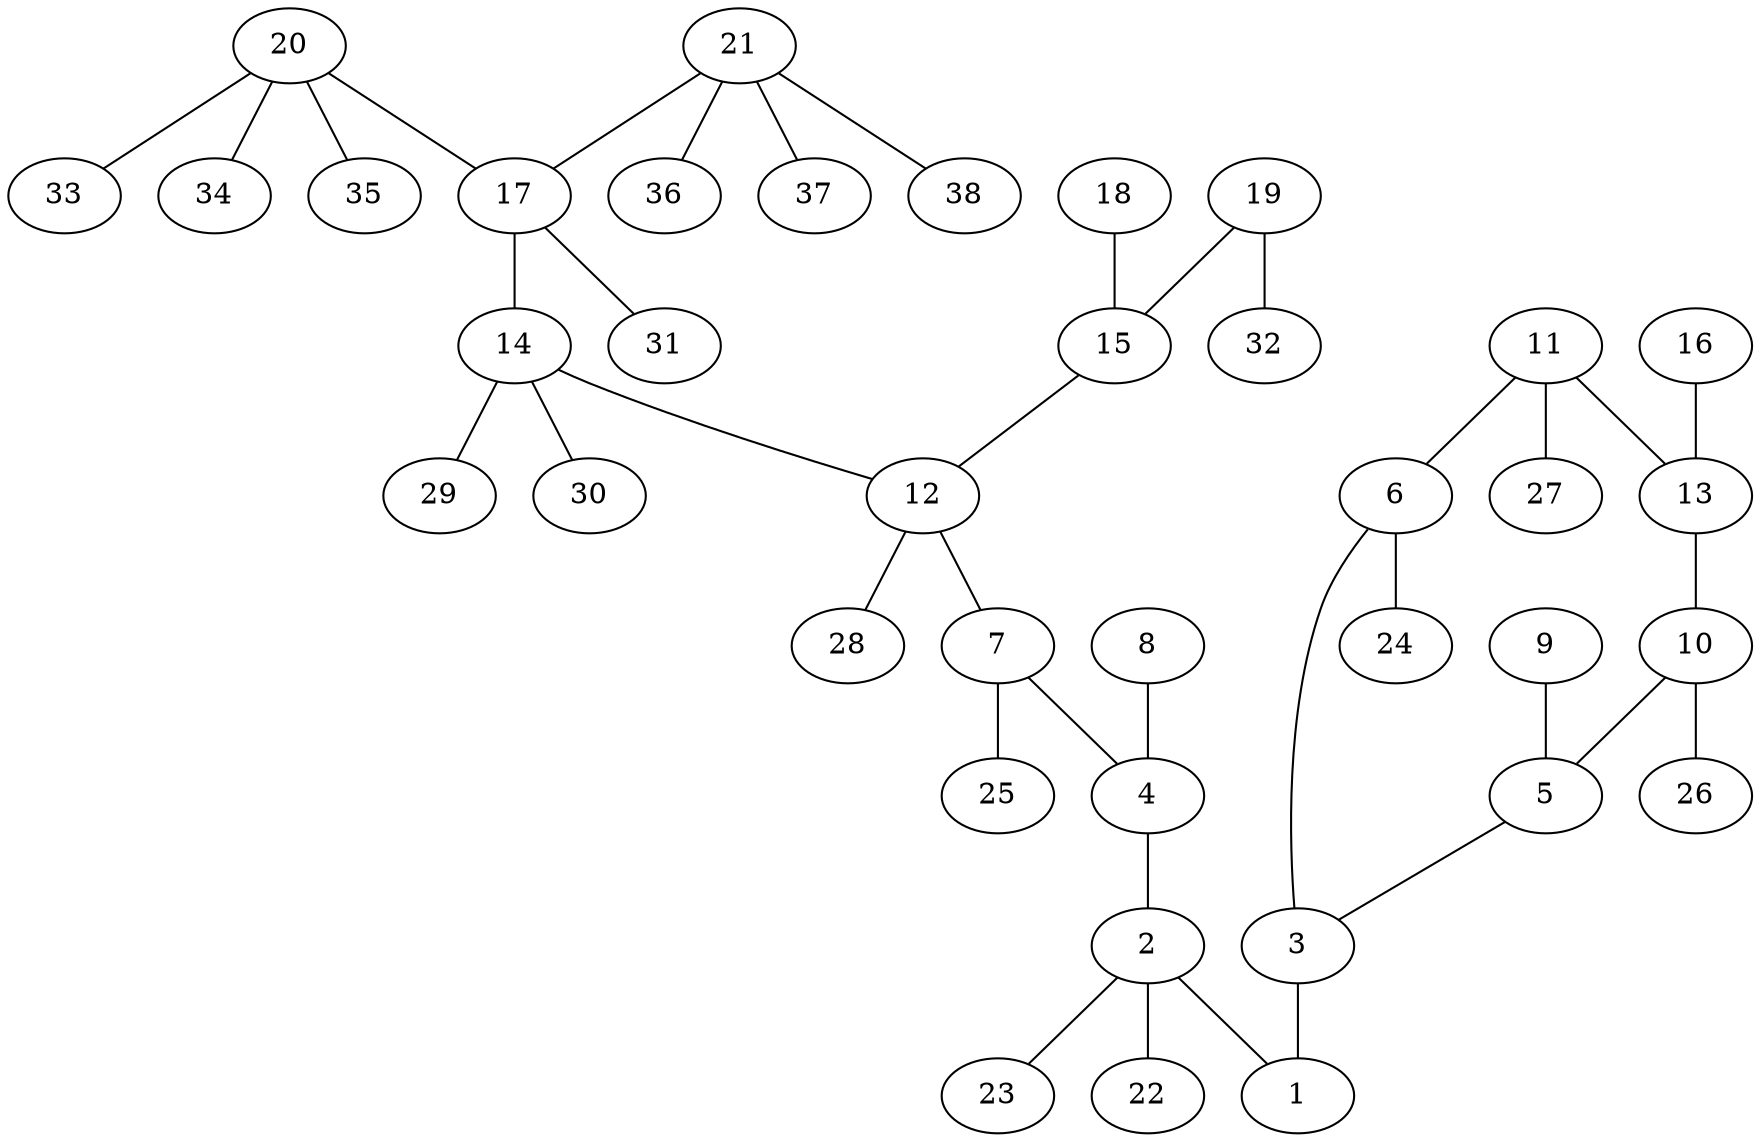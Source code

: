 graph molecule_3961 {
	1	 [chem=O];
	2	 [chem=C];
	2 -- 1	 [valence=1];
	22	 [chem=H];
	2 -- 22	 [valence=1];
	23	 [chem=H];
	2 -- 23	 [valence=1];
	3	 [chem=C];
	3 -- 1	 [valence=1];
	4	 [chem=C];
	4 -- 2	 [valence=1];
	5	 [chem=C];
	5 -- 3	 [valence=2];
	6	 [chem=C];
	6 -- 3	 [valence=1];
	24	 [chem=H];
	6 -- 24	 [valence=1];
	7	 [chem=N];
	7 -- 4	 [valence=1];
	25	 [chem=H];
	7 -- 25	 [valence=1];
	8	 [chem=O];
	8 -- 4	 [valence=2];
	9	 [chem=Cl];
	9 -- 5	 [valence=1];
	10	 [chem=C];
	10 -- 5	 [valence=1];
	26	 [chem=H];
	10 -- 26	 [valence=1];
	11	 [chem=C];
	11 -- 6	 [valence=2];
	13	 [chem=C];
	11 -- 13	 [valence=1];
	27	 [chem=H];
	11 -- 27	 [valence=1];
	12	 [chem=C];
	12 -- 7	 [valence=1];
	28	 [chem=H];
	12 -- 28	 [valence=1];
	13 -- 10	 [valence=2];
	14	 [chem=C];
	14 -- 12	 [valence=1];
	29	 [chem=H];
	14 -- 29	 [valence=1];
	30	 [chem=H];
	14 -- 30	 [valence=1];
	15	 [chem=C];
	15 -- 12	 [valence=1];
	16	 [chem=Cl];
	16 -- 13	 [valence=1];
	17	 [chem=C];
	17 -- 14	 [valence=1];
	31	 [chem=H];
	17 -- 31	 [valence=1];
	18	 [chem=O];
	18 -- 15	 [valence=2];
	19	 [chem=O];
	19 -- 15	 [valence=1];
	32	 [chem=H];
	19 -- 32	 [valence=1];
	20	 [chem=C];
	20 -- 17	 [valence=1];
	33	 [chem=H];
	20 -- 33	 [valence=1];
	34	 [chem=H];
	20 -- 34	 [valence=1];
	35	 [chem=H];
	20 -- 35	 [valence=1];
	21	 [chem=C];
	21 -- 17	 [valence=1];
	36	 [chem=H];
	21 -- 36	 [valence=1];
	37	 [chem=H];
	21 -- 37	 [valence=1];
	38	 [chem=H];
	21 -- 38	 [valence=1];
}
